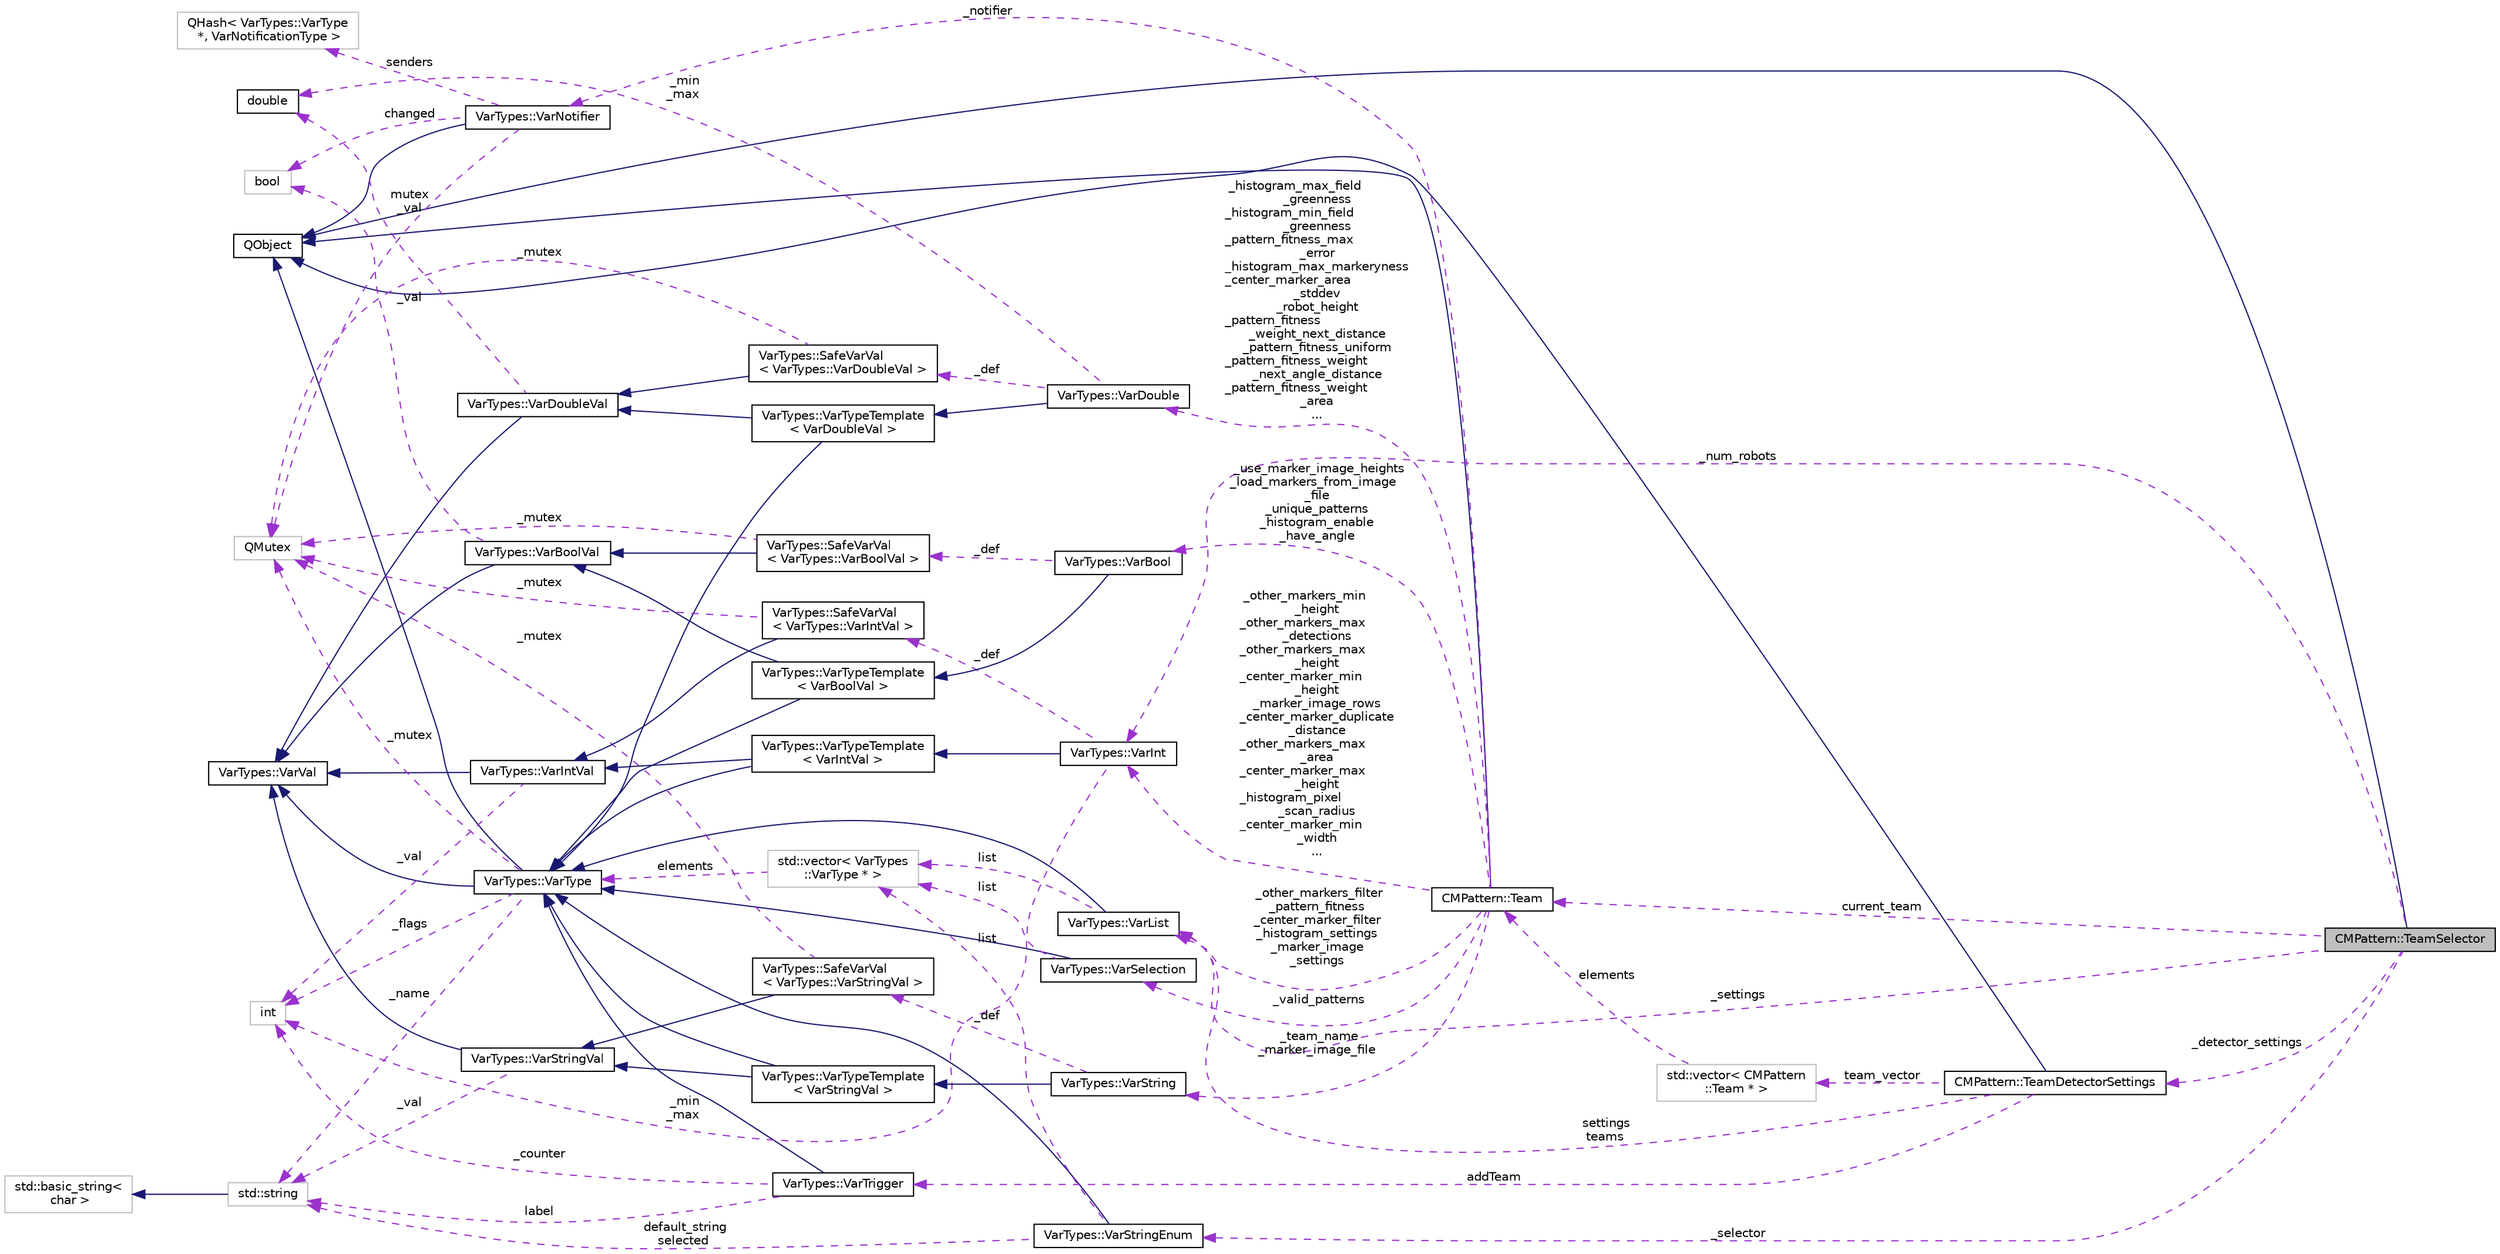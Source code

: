 digraph "CMPattern::TeamSelector"
{
 // INTERACTIVE_SVG=YES
  edge [fontname="Helvetica",fontsize="10",labelfontname="Helvetica",labelfontsize="10"];
  node [fontname="Helvetica",fontsize="10",shape=record];
  rankdir="LR";
  Node1 [label="CMPattern::TeamSelector",height=0.2,width=0.4,color="black", fillcolor="grey75", style="filled", fontcolor="black"];
  Node2 -> Node1 [dir="back",color="midnightblue",fontsize="10",style="solid",fontname="Helvetica"];
  Node2 [label="QObject",height=0.2,width=0.4,color="black", fillcolor="white", style="filled",URL="$dc/d4f/class_q_object.html"];
  Node3 -> Node1 [dir="back",color="darkorchid3",fontsize="10",style="dashed",label=" _settings" ,fontname="Helvetica"];
  Node3 [label="VarTypes::VarList",height=0.2,width=0.4,color="black", fillcolor="white", style="filled",URL="$d1/d74/class_var_types_1_1_var_list.html",tooltip="This is the list type of the VarTypes system. "];
  Node4 -> Node3 [dir="back",color="midnightblue",fontsize="10",style="solid",fontname="Helvetica"];
  Node4 [label="VarTypes::VarType",height=0.2,width=0.4,color="black", fillcolor="white", style="filled",URL="$d4/d59/class_var_types_1_1_var_type.html",tooltip="The base class of the VarTypes system. "];
  Node2 -> Node4 [dir="back",color="midnightblue",fontsize="10",style="solid",fontname="Helvetica"];
  Node5 -> Node4 [dir="back",color="midnightblue",fontsize="10",style="solid",fontname="Helvetica"];
  Node5 [label="VarTypes::VarVal",height=0.2,width=0.4,color="black", fillcolor="white", style="filled",URL="$d6/de8/class_var_types_1_1_var_val.html"];
  Node6 -> Node4 [dir="back",color="darkorchid3",fontsize="10",style="dashed",label=" _flags" ,fontname="Helvetica"];
  Node6 [label="int",height=0.2,width=0.4,color="grey75", fillcolor="white", style="filled"];
  Node7 -> Node4 [dir="back",color="darkorchid3",fontsize="10",style="dashed",label=" _name" ,fontname="Helvetica"];
  Node7 [label="std::string",height=0.2,width=0.4,color="grey75", fillcolor="white", style="filled",tooltip="STL class. "];
  Node8 -> Node7 [dir="back",color="midnightblue",fontsize="10",style="solid",fontname="Helvetica"];
  Node8 [label="std::basic_string\<\l char \>",height=0.2,width=0.4,color="grey75", fillcolor="white", style="filled",tooltip="STL class. "];
  Node9 -> Node4 [dir="back",color="darkorchid3",fontsize="10",style="dashed",label=" _mutex" ,fontname="Helvetica"];
  Node9 [label="QMutex",height=0.2,width=0.4,color="grey75", fillcolor="white", style="filled"];
  Node10 -> Node3 [dir="back",color="darkorchid3",fontsize="10",style="dashed",label=" list" ,fontname="Helvetica"];
  Node10 [label="std::vector\< VarTypes\l::VarType * \>",height=0.2,width=0.4,color="grey75", fillcolor="white", style="filled"];
  Node4 -> Node10 [dir="back",color="darkorchid3",fontsize="10",style="dashed",label=" elements" ,fontname="Helvetica"];
  Node11 -> Node1 [dir="back",color="darkorchid3",fontsize="10",style="dashed",label=" current_team" ,fontname="Helvetica"];
  Node11 [label="CMPattern::Team",height=0.2,width=0.4,color="black", fillcolor="white", style="filled",URL="$dd/d8f/class_c_m_pattern_1_1_team.html"];
  Node2 -> Node11 [dir="back",color="midnightblue",fontsize="10",style="solid",fontname="Helvetica"];
  Node3 -> Node11 [dir="back",color="darkorchid3",fontsize="10",style="dashed",label=" _other_markers_filter\n_pattern_fitness\n_center_marker_filter\n_histogram_settings\n_marker_image\n_settings" ,fontname="Helvetica"];
  Node12 -> Node11 [dir="back",color="darkorchid3",fontsize="10",style="dashed",label=" _notifier" ,fontname="Helvetica"];
  Node12 [label="VarTypes::VarNotifier",height=0.2,width=0.4,color="black", fillcolor="white", style="filled",URL="$d6/d76/class_var_types_1_1_var_notifier.html",tooltip="A helper class which accumulates the occurence of VarType changes. "];
  Node2 -> Node12 [dir="back",color="midnightblue",fontsize="10",style="solid",fontname="Helvetica"];
  Node13 -> Node12 [dir="back",color="darkorchid3",fontsize="10",style="dashed",label=" senders" ,fontname="Helvetica"];
  Node13 [label="QHash\< VarTypes::VarType\l *, VarNotificationType \>",height=0.2,width=0.4,color="grey75", fillcolor="white", style="filled"];
  Node14 -> Node12 [dir="back",color="darkorchid3",fontsize="10",style="dashed",label=" changed" ,fontname="Helvetica"];
  Node14 [label="bool",height=0.2,width=0.4,color="grey75", fillcolor="white", style="filled"];
  Node9 -> Node12 [dir="back",color="darkorchid3",fontsize="10",style="dashed",label=" mutex" ,fontname="Helvetica"];
  Node15 -> Node11 [dir="back",color="darkorchid3",fontsize="10",style="dashed",label=" _other_markers_min\l_height\n_other_markers_max\l_detections\n_other_markers_max\l_height\n_center_marker_min\l_height\n_marker_image_rows\n_center_marker_duplicate\l_distance\n_other_markers_max\l_area\n_center_marker_max\l_height\n_histogram_pixel\l_scan_radius\n_center_marker_min\l_width\n..." ,fontname="Helvetica"];
  Node15 [label="VarTypes::VarInt",height=0.2,width=0.4,color="black", fillcolor="white", style="filled",URL="$d0/d6c/class_var_types_1_1_var_int.html",tooltip="A Vartype for storing integers. "];
  Node16 -> Node15 [dir="back",color="midnightblue",fontsize="10",style="solid",fontname="Helvetica"];
  Node16 [label="VarTypes::VarTypeTemplate\l\< VarIntVal \>",height=0.2,width=0.4,color="black", fillcolor="white", style="filled",URL="$d7/d38/class_var_types_1_1_var_type_template.html"];
  Node4 -> Node16 [dir="back",color="midnightblue",fontsize="10",style="solid",fontname="Helvetica"];
  Node17 -> Node16 [dir="back",color="midnightblue",fontsize="10",style="solid",fontname="Helvetica"];
  Node17 [label="VarTypes::VarIntVal",height=0.2,width=0.4,color="black", fillcolor="white", style="filled",URL="$d4/dc9/class_var_types_1_1_var_int_val.html",tooltip="A Vartype for storing integers. "];
  Node5 -> Node17 [dir="back",color="midnightblue",fontsize="10",style="solid",fontname="Helvetica"];
  Node6 -> Node17 [dir="back",color="darkorchid3",fontsize="10",style="dashed",label=" _val" ,fontname="Helvetica"];
  Node18 -> Node15 [dir="back",color="darkorchid3",fontsize="10",style="dashed",label=" _def" ,fontname="Helvetica"];
  Node18 [label="VarTypes::SafeVarVal\l\< VarTypes::VarIntVal \>",height=0.2,width=0.4,color="black", fillcolor="white", style="filled",URL="$d2/dc4/class_var_types_1_1_safe_var_val.html"];
  Node17 -> Node18 [dir="back",color="midnightblue",fontsize="10",style="solid",fontname="Helvetica"];
  Node9 -> Node18 [dir="back",color="darkorchid3",fontsize="10",style="dashed",label=" _mutex" ,fontname="Helvetica"];
  Node6 -> Node15 [dir="back",color="darkorchid3",fontsize="10",style="dashed",label=" _min\n_max" ,fontname="Helvetica"];
  Node19 -> Node11 [dir="back",color="darkorchid3",fontsize="10",style="dashed",label=" _use_marker_image_heights\n_load_markers_from_image\l_file\n_unique_patterns\n_histogram_enable\n_have_angle" ,fontname="Helvetica"];
  Node19 [label="VarTypes::VarBool",height=0.2,width=0.4,color="black", fillcolor="white", style="filled",URL="$dc/da5/class_var_types_1_1_var_bool.html",tooltip="A Vartype for storing booleans. "];
  Node20 -> Node19 [dir="back",color="midnightblue",fontsize="10",style="solid",fontname="Helvetica"];
  Node20 [label="VarTypes::VarTypeTemplate\l\< VarBoolVal \>",height=0.2,width=0.4,color="black", fillcolor="white", style="filled",URL="$d7/d38/class_var_types_1_1_var_type_template.html"];
  Node4 -> Node20 [dir="back",color="midnightblue",fontsize="10",style="solid",fontname="Helvetica"];
  Node21 -> Node20 [dir="back",color="midnightblue",fontsize="10",style="solid",fontname="Helvetica"];
  Node21 [label="VarTypes::VarBoolVal",height=0.2,width=0.4,color="black", fillcolor="white", style="filled",URL="$d8/d0a/class_var_types_1_1_var_bool_val.html",tooltip="A Vartype for storing booleans. "];
  Node5 -> Node21 [dir="back",color="midnightblue",fontsize="10",style="solid",fontname="Helvetica"];
  Node14 -> Node21 [dir="back",color="darkorchid3",fontsize="10",style="dashed",label=" _val" ,fontname="Helvetica"];
  Node22 -> Node19 [dir="back",color="darkorchid3",fontsize="10",style="dashed",label=" _def" ,fontname="Helvetica"];
  Node22 [label="VarTypes::SafeVarVal\l\< VarTypes::VarBoolVal \>",height=0.2,width=0.4,color="black", fillcolor="white", style="filled",URL="$d2/dc4/class_var_types_1_1_safe_var_val.html"];
  Node21 -> Node22 [dir="back",color="midnightblue",fontsize="10",style="solid",fontname="Helvetica"];
  Node9 -> Node22 [dir="back",color="darkorchid3",fontsize="10",style="dashed",label=" _mutex" ,fontname="Helvetica"];
  Node23 -> Node11 [dir="back",color="darkorchid3",fontsize="10",style="dashed",label=" _histogram_max_field\l_greenness\n_histogram_min_field\l_greenness\n_pattern_fitness_max\l_error\n_histogram_max_markeryness\n_center_marker_area\l_stddev\n_robot_height\n_pattern_fitness\l_weight_next_distance\n_pattern_fitness_uniform\n_pattern_fitness_weight\l_next_angle_distance\n_pattern_fitness_weight\l_area\n..." ,fontname="Helvetica"];
  Node23 [label="VarTypes::VarDouble",height=0.2,width=0.4,color="black", fillcolor="white", style="filled",URL="$d6/de9/class_var_types_1_1_var_double.html",tooltip="A Vartype for storing double precision floating points. "];
  Node24 -> Node23 [dir="back",color="midnightblue",fontsize="10",style="solid",fontname="Helvetica"];
  Node24 [label="VarTypes::VarTypeTemplate\l\< VarDoubleVal \>",height=0.2,width=0.4,color="black", fillcolor="white", style="filled",URL="$d7/d38/class_var_types_1_1_var_type_template.html"];
  Node4 -> Node24 [dir="back",color="midnightblue",fontsize="10",style="solid",fontname="Helvetica"];
  Node25 -> Node24 [dir="back",color="midnightblue",fontsize="10",style="solid",fontname="Helvetica"];
  Node25 [label="VarTypes::VarDoubleVal",height=0.2,width=0.4,color="black", fillcolor="white", style="filled",URL="$db/d0f/class_var_types_1_1_var_double_val.html"];
  Node5 -> Node25 [dir="back",color="midnightblue",fontsize="10",style="solid",fontname="Helvetica"];
  Node26 -> Node25 [dir="back",color="darkorchid3",fontsize="10",style="dashed",label=" _val" ,fontname="Helvetica"];
  Node26 [label="double",height=0.2,width=0.4,color="black", fillcolor="white", style="filled",URL="$df/de6/classdouble.html"];
  Node26 -> Node23 [dir="back",color="darkorchid3",fontsize="10",style="dashed",label=" _min\n_max" ,fontname="Helvetica"];
  Node27 -> Node23 [dir="back",color="darkorchid3",fontsize="10",style="dashed",label=" _def" ,fontname="Helvetica"];
  Node27 [label="VarTypes::SafeVarVal\l\< VarTypes::VarDoubleVal \>",height=0.2,width=0.4,color="black", fillcolor="white", style="filled",URL="$d2/dc4/class_var_types_1_1_safe_var_val.html"];
  Node25 -> Node27 [dir="back",color="midnightblue",fontsize="10",style="solid",fontname="Helvetica"];
  Node9 -> Node27 [dir="back",color="darkorchid3",fontsize="10",style="dashed",label=" _mutex" ,fontname="Helvetica"];
  Node28 -> Node11 [dir="back",color="darkorchid3",fontsize="10",style="dashed",label=" _team_name\n_marker_image_file" ,fontname="Helvetica"];
  Node28 [label="VarTypes::VarString",height=0.2,width=0.4,color="black", fillcolor="white", style="filled",URL="$d5/deb/class_var_types_1_1_var_string.html",tooltip="This is the string VarType of the VarTypes system. "];
  Node29 -> Node28 [dir="back",color="midnightblue",fontsize="10",style="solid",fontname="Helvetica"];
  Node29 [label="VarTypes::VarTypeTemplate\l\< VarStringVal \>",height=0.2,width=0.4,color="black", fillcolor="white", style="filled",URL="$d7/d38/class_var_types_1_1_var_type_template.html"];
  Node4 -> Node29 [dir="back",color="midnightblue",fontsize="10",style="solid",fontname="Helvetica"];
  Node30 -> Node29 [dir="back",color="midnightblue",fontsize="10",style="solid",fontname="Helvetica"];
  Node30 [label="VarTypes::VarStringVal",height=0.2,width=0.4,color="black", fillcolor="white", style="filled",URL="$db/d2f/class_var_types_1_1_var_string_val.html",tooltip="This is the string VarTypeVal of the VarTypes system. "];
  Node5 -> Node30 [dir="back",color="midnightblue",fontsize="10",style="solid",fontname="Helvetica"];
  Node7 -> Node30 [dir="back",color="darkorchid3",fontsize="10",style="dashed",label=" _val" ,fontname="Helvetica"];
  Node31 -> Node28 [dir="back",color="darkorchid3",fontsize="10",style="dashed",label=" _def" ,fontname="Helvetica"];
  Node31 [label="VarTypes::SafeVarVal\l\< VarTypes::VarStringVal \>",height=0.2,width=0.4,color="black", fillcolor="white", style="filled",URL="$d2/dc4/class_var_types_1_1_safe_var_val.html"];
  Node30 -> Node31 [dir="back",color="midnightblue",fontsize="10",style="solid",fontname="Helvetica"];
  Node9 -> Node31 [dir="back",color="darkorchid3",fontsize="10",style="dashed",label=" _mutex" ,fontname="Helvetica"];
  Node32 -> Node11 [dir="back",color="darkorchid3",fontsize="10",style="dashed",label=" _valid_patterns" ,fontname="Helvetica"];
  Node32 [label="VarTypes::VarSelection",height=0.2,width=0.4,color="black", fillcolor="white", style="filled",URL="$de/d3e/class_var_types_1_1_var_selection.html",tooltip="This is the multi-selection VarType of the VarTypes system. "];
  Node4 -> Node32 [dir="back",color="midnightblue",fontsize="10",style="solid",fontname="Helvetica"];
  Node10 -> Node32 [dir="back",color="darkorchid3",fontsize="10",style="dashed",label=" list" ,fontname="Helvetica"];
  Node33 -> Node1 [dir="back",color="darkorchid3",fontsize="10",style="dashed",label=" _detector_settings" ,fontname="Helvetica"];
  Node33 [label="CMPattern::TeamDetectorSettings",height=0.2,width=0.4,color="black", fillcolor="white", style="filled",URL="$d2/d12/class_c_m_pattern_1_1_team_detector_settings.html"];
  Node2 -> Node33 [dir="back",color="midnightblue",fontsize="10",style="solid",fontname="Helvetica"];
  Node3 -> Node33 [dir="back",color="darkorchid3",fontsize="10",style="dashed",label=" settings\nteams" ,fontname="Helvetica"];
  Node34 -> Node33 [dir="back",color="darkorchid3",fontsize="10",style="dashed",label=" team_vector" ,fontname="Helvetica"];
  Node34 [label="std::vector\< CMPattern\l::Team * \>",height=0.2,width=0.4,color="grey75", fillcolor="white", style="filled"];
  Node11 -> Node34 [dir="back",color="darkorchid3",fontsize="10",style="dashed",label=" elements" ,fontname="Helvetica"];
  Node35 -> Node33 [dir="back",color="darkorchid3",fontsize="10",style="dashed",label=" addTeam" ,fontname="Helvetica"];
  Node35 [label="VarTypes::VarTrigger",height=0.2,width=0.4,color="black", fillcolor="white", style="filled",URL="$d8/d89/class_var_types_1_1_var_trigger.html",tooltip="This is a Trigger-like VarType of the VarTypes system. "];
  Node4 -> Node35 [dir="back",color="midnightblue",fontsize="10",style="solid",fontname="Helvetica"];
  Node6 -> Node35 [dir="back",color="darkorchid3",fontsize="10",style="dashed",label=" _counter" ,fontname="Helvetica"];
  Node7 -> Node35 [dir="back",color="darkorchid3",fontsize="10",style="dashed",label=" label" ,fontname="Helvetica"];
  Node36 -> Node1 [dir="back",color="darkorchid3",fontsize="10",style="dashed",label=" _selector" ,fontname="Helvetica"];
  Node36 [label="VarTypes::VarStringEnum",height=0.2,width=0.4,color="black", fillcolor="white", style="filled",URL="$dc/d6f/class_var_types_1_1_var_string_enum.html",tooltip="This is the string enumeration VarType of the VarTypes system. "];
  Node4 -> Node36 [dir="back",color="midnightblue",fontsize="10",style="solid",fontname="Helvetica"];
  Node10 -> Node36 [dir="back",color="darkorchid3",fontsize="10",style="dashed",label=" list" ,fontname="Helvetica"];
  Node7 -> Node36 [dir="back",color="darkorchid3",fontsize="10",style="dashed",label=" default_string\nselected" ,fontname="Helvetica"];
  Node15 -> Node1 [dir="back",color="darkorchid3",fontsize="10",style="dashed",label=" _num_robots" ,fontname="Helvetica"];
}
